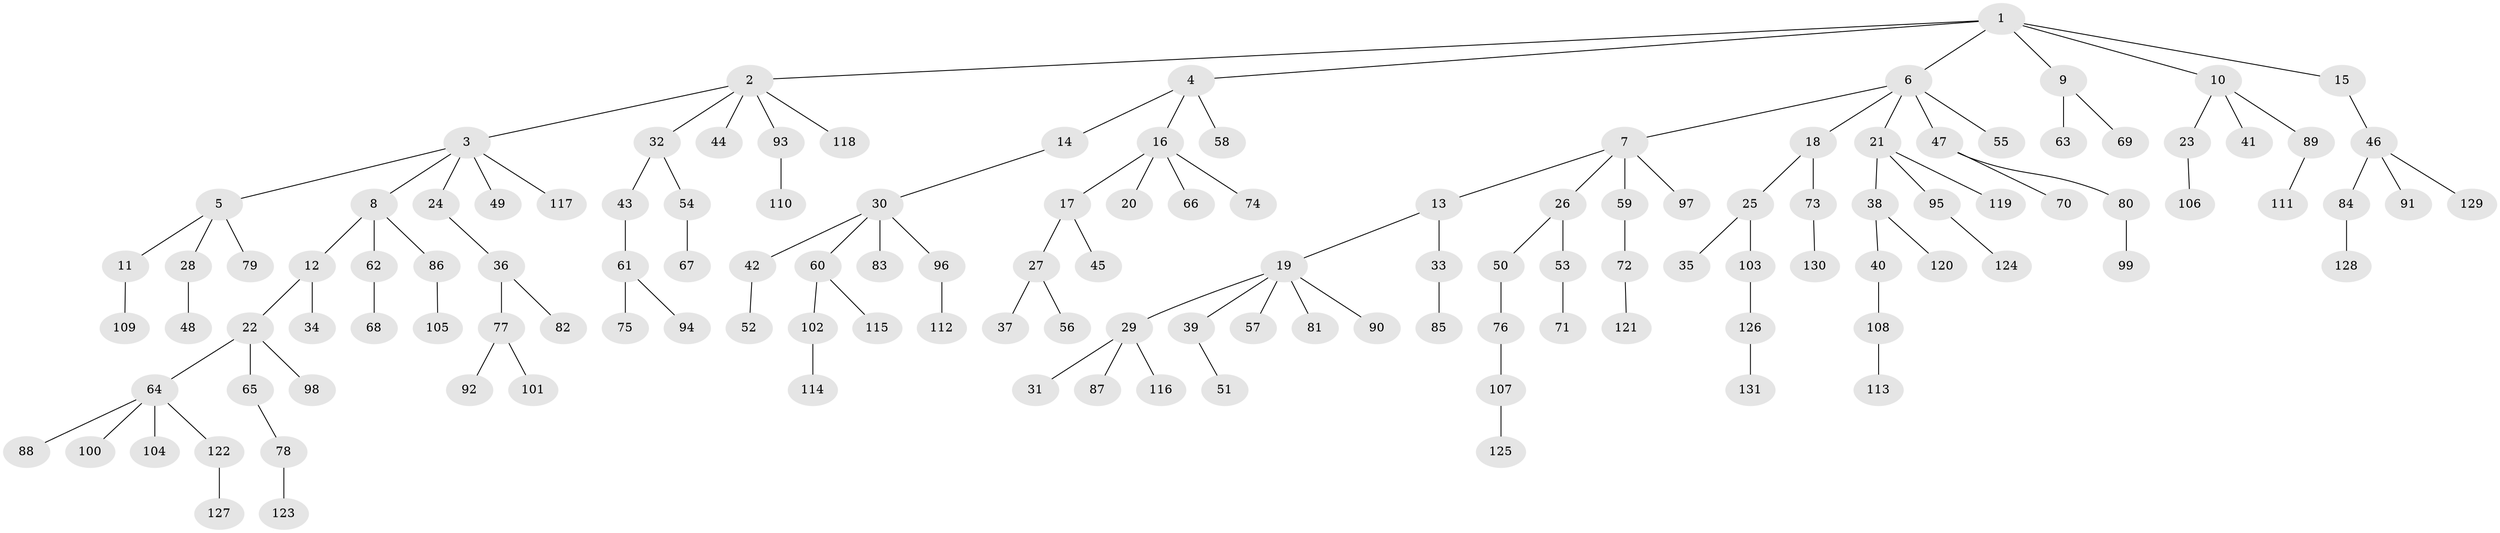 // coarse degree distribution, {6: 0.03296703296703297, 5: 0.054945054945054944, 3: 0.10989010989010989, 4: 0.06593406593406594, 2: 0.17582417582417584, 1: 0.5604395604395604}
// Generated by graph-tools (version 1.1) at 2025/52/02/27/25 19:52:10]
// undirected, 131 vertices, 130 edges
graph export_dot {
graph [start="1"]
  node [color=gray90,style=filled];
  1;
  2;
  3;
  4;
  5;
  6;
  7;
  8;
  9;
  10;
  11;
  12;
  13;
  14;
  15;
  16;
  17;
  18;
  19;
  20;
  21;
  22;
  23;
  24;
  25;
  26;
  27;
  28;
  29;
  30;
  31;
  32;
  33;
  34;
  35;
  36;
  37;
  38;
  39;
  40;
  41;
  42;
  43;
  44;
  45;
  46;
  47;
  48;
  49;
  50;
  51;
  52;
  53;
  54;
  55;
  56;
  57;
  58;
  59;
  60;
  61;
  62;
  63;
  64;
  65;
  66;
  67;
  68;
  69;
  70;
  71;
  72;
  73;
  74;
  75;
  76;
  77;
  78;
  79;
  80;
  81;
  82;
  83;
  84;
  85;
  86;
  87;
  88;
  89;
  90;
  91;
  92;
  93;
  94;
  95;
  96;
  97;
  98;
  99;
  100;
  101;
  102;
  103;
  104;
  105;
  106;
  107;
  108;
  109;
  110;
  111;
  112;
  113;
  114;
  115;
  116;
  117;
  118;
  119;
  120;
  121;
  122;
  123;
  124;
  125;
  126;
  127;
  128;
  129;
  130;
  131;
  1 -- 2;
  1 -- 4;
  1 -- 6;
  1 -- 9;
  1 -- 10;
  1 -- 15;
  2 -- 3;
  2 -- 32;
  2 -- 44;
  2 -- 93;
  2 -- 118;
  3 -- 5;
  3 -- 8;
  3 -- 24;
  3 -- 49;
  3 -- 117;
  4 -- 14;
  4 -- 16;
  4 -- 58;
  5 -- 11;
  5 -- 28;
  5 -- 79;
  6 -- 7;
  6 -- 18;
  6 -- 21;
  6 -- 47;
  6 -- 55;
  7 -- 13;
  7 -- 26;
  7 -- 59;
  7 -- 97;
  8 -- 12;
  8 -- 62;
  8 -- 86;
  9 -- 63;
  9 -- 69;
  10 -- 23;
  10 -- 41;
  10 -- 89;
  11 -- 109;
  12 -- 22;
  12 -- 34;
  13 -- 19;
  13 -- 33;
  14 -- 30;
  15 -- 46;
  16 -- 17;
  16 -- 20;
  16 -- 66;
  16 -- 74;
  17 -- 27;
  17 -- 45;
  18 -- 25;
  18 -- 73;
  19 -- 29;
  19 -- 39;
  19 -- 57;
  19 -- 81;
  19 -- 90;
  21 -- 38;
  21 -- 95;
  21 -- 119;
  22 -- 64;
  22 -- 65;
  22 -- 98;
  23 -- 106;
  24 -- 36;
  25 -- 35;
  25 -- 103;
  26 -- 50;
  26 -- 53;
  27 -- 37;
  27 -- 56;
  28 -- 48;
  29 -- 31;
  29 -- 87;
  29 -- 116;
  30 -- 42;
  30 -- 60;
  30 -- 83;
  30 -- 96;
  32 -- 43;
  32 -- 54;
  33 -- 85;
  36 -- 77;
  36 -- 82;
  38 -- 40;
  38 -- 120;
  39 -- 51;
  40 -- 108;
  42 -- 52;
  43 -- 61;
  46 -- 84;
  46 -- 91;
  46 -- 129;
  47 -- 70;
  47 -- 80;
  50 -- 76;
  53 -- 71;
  54 -- 67;
  59 -- 72;
  60 -- 102;
  60 -- 115;
  61 -- 75;
  61 -- 94;
  62 -- 68;
  64 -- 88;
  64 -- 100;
  64 -- 104;
  64 -- 122;
  65 -- 78;
  72 -- 121;
  73 -- 130;
  76 -- 107;
  77 -- 92;
  77 -- 101;
  78 -- 123;
  80 -- 99;
  84 -- 128;
  86 -- 105;
  89 -- 111;
  93 -- 110;
  95 -- 124;
  96 -- 112;
  102 -- 114;
  103 -- 126;
  107 -- 125;
  108 -- 113;
  122 -- 127;
  126 -- 131;
}
